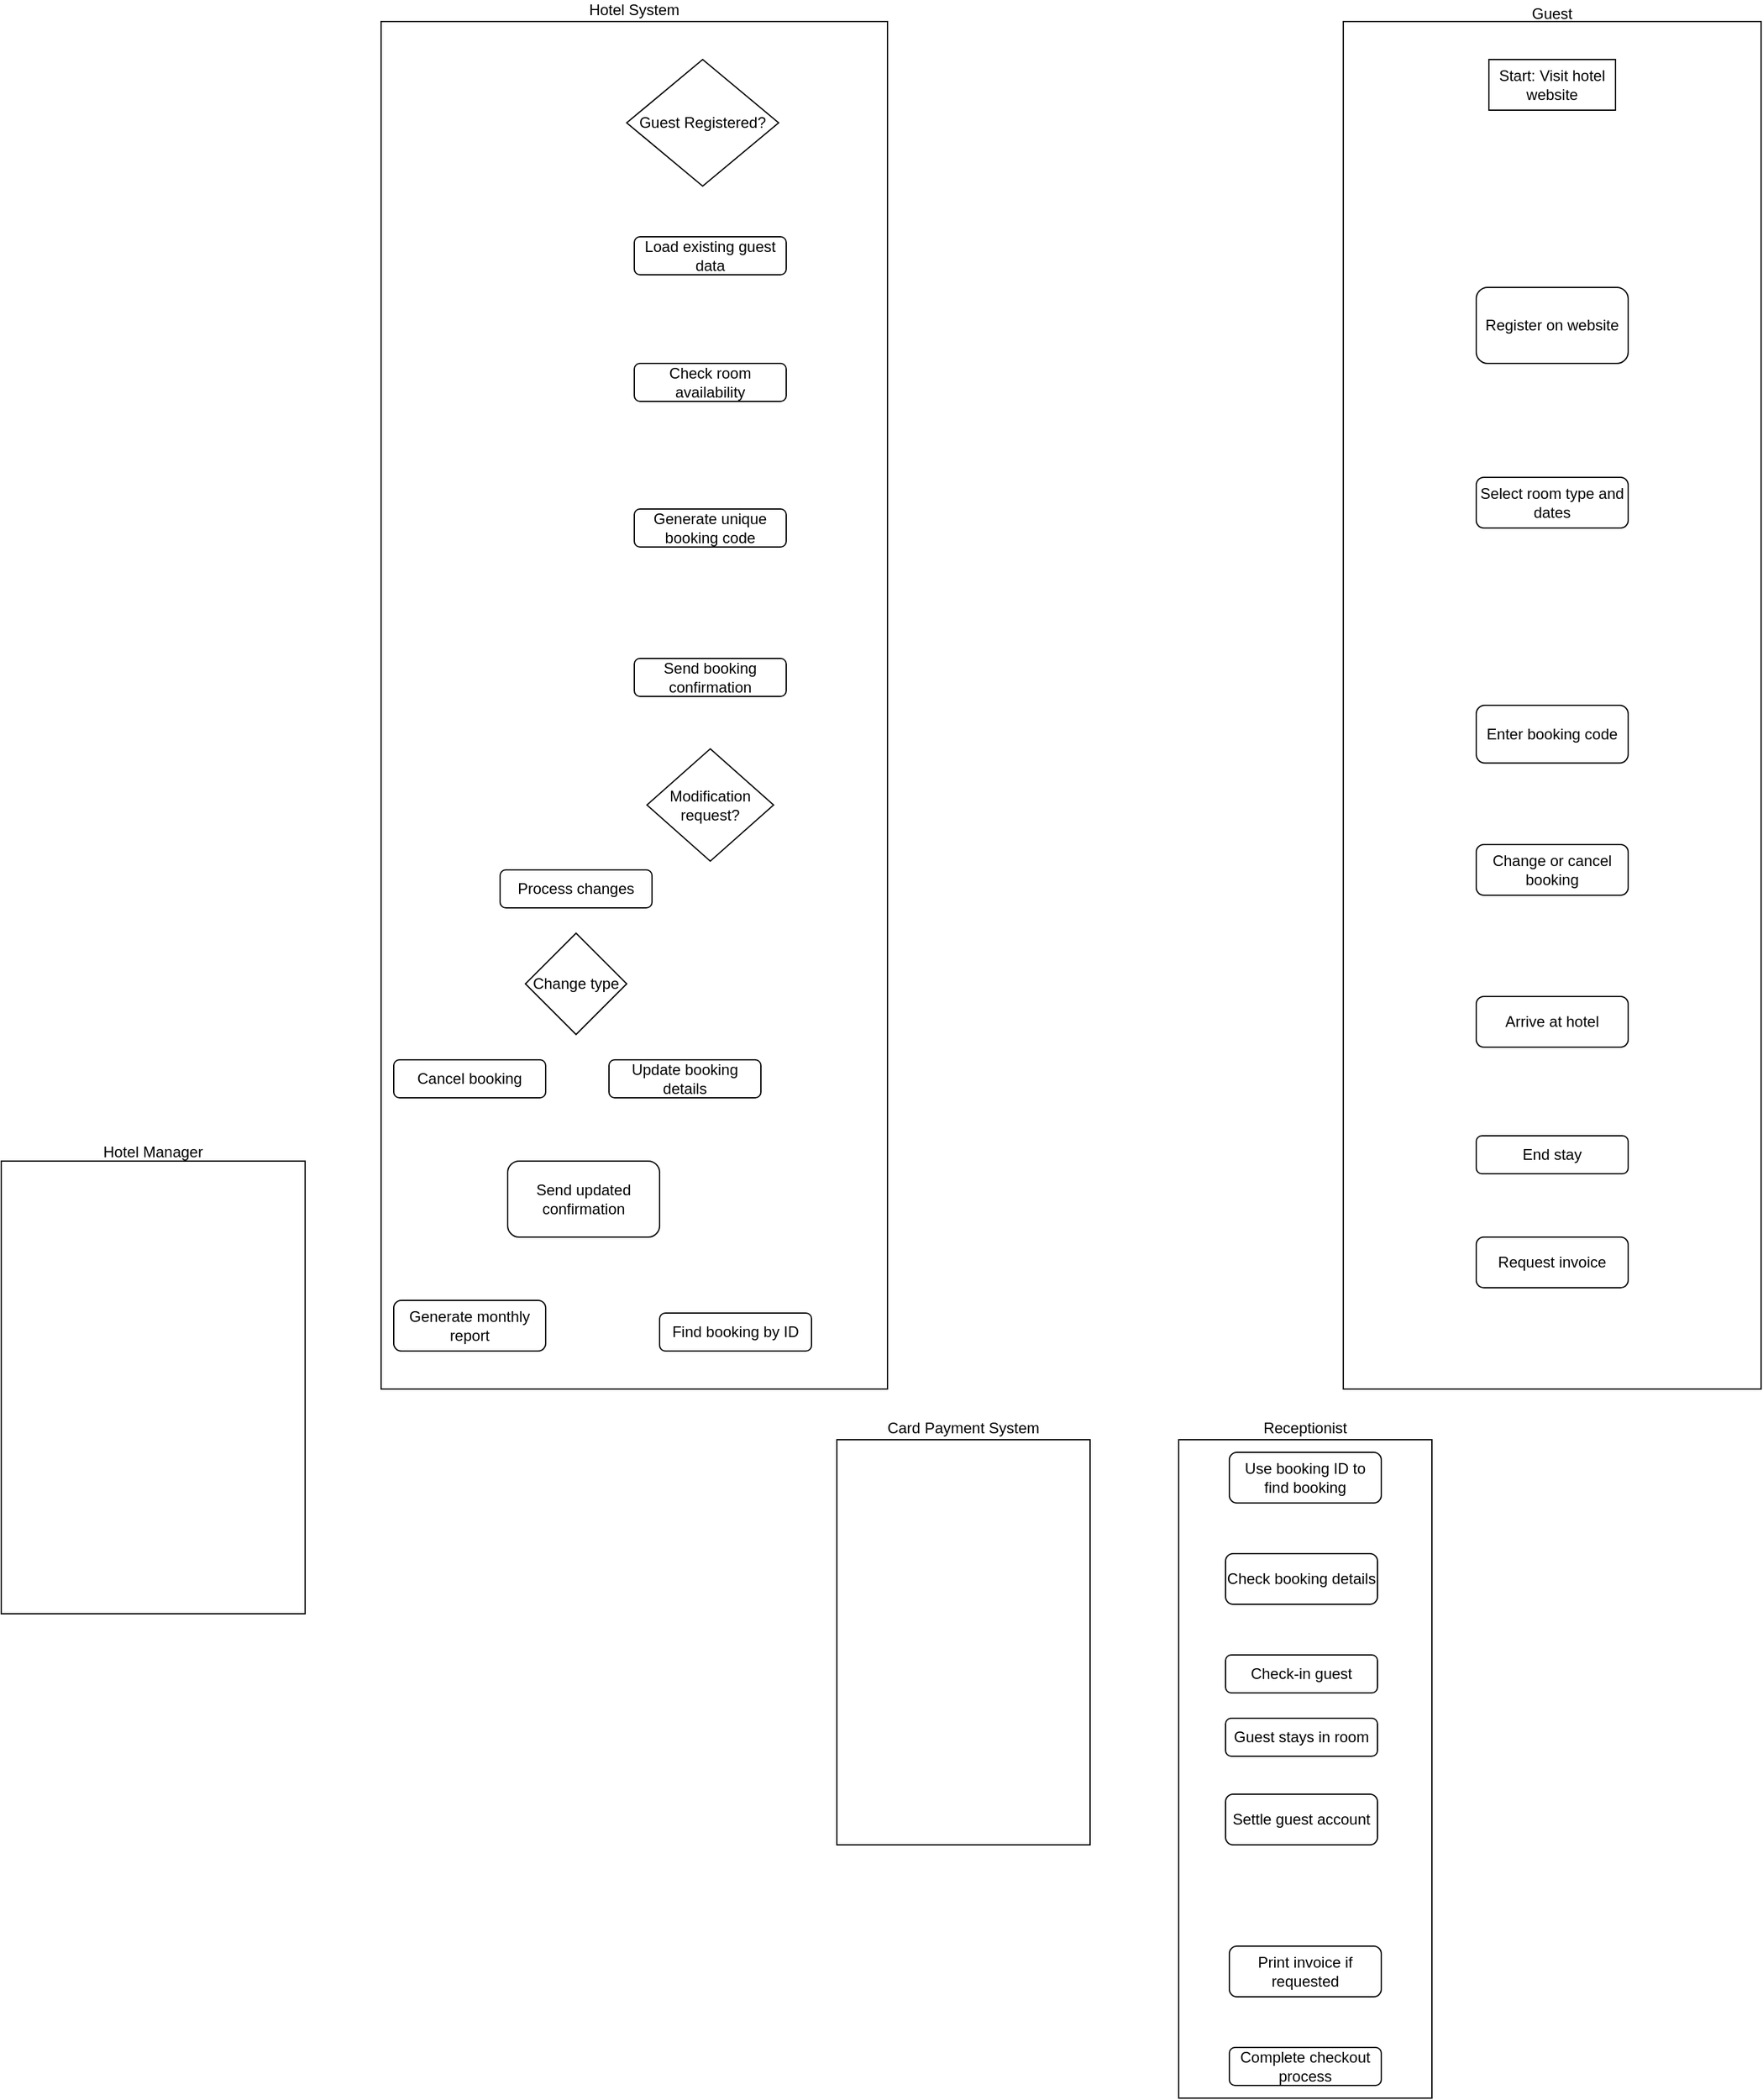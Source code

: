 <mxfile version="27.1.6">
  <diagram name="Page-1" id="hOD6ad7WIJv43JRN2Hp0">
    <mxGraphModel dx="2722" dy="2127" grid="1" gridSize="10" guides="1" tooltips="1" connect="1" arrows="1" fold="1" page="1" pageScale="1" pageWidth="827" pageHeight="1169" math="0" shadow="0">
      <root>
        <mxCell id="0" />
        <mxCell id="1" parent="0" />
        <mxCell id="wNJc03guBC1biLOyHMaj-1" value="Hotel System" style="rounded=0;whiteSpace=wrap;html=1;labelPosition=center;verticalLabelPosition=top;align=center;verticalAlign=bottom;" parent="1" vertex="1">
          <mxGeometry x="160" y="-200" width="400" height="1080" as="geometry" />
        </mxCell>
        <mxCell id="wNJc03guBC1biLOyHMaj-2" value="&lt;div style=&quot;line-height: 0%;&quot;&gt;&lt;span style=&quot;background-color: initial;&quot;&gt;Guest&lt;/span&gt;&lt;/div&gt;" style="rounded=0;whiteSpace=wrap;html=1;align=center;labelPosition=center;verticalLabelPosition=top;verticalAlign=bottom;" parent="1" vertex="1">
          <mxGeometry x="920" y="-200" width="330" height="1080" as="geometry" />
        </mxCell>
        <mxCell id="wNJc03guBC1biLOyHMaj-3" value="Receptionist" style="rounded=0;whiteSpace=wrap;html=1;labelPosition=center;verticalLabelPosition=top;align=center;verticalAlign=bottom;" parent="1" vertex="1">
          <mxGeometry x="790" y="920" width="200" height="520" as="geometry" />
        </mxCell>
        <object label="Hotel Manager" Alias="HM" id="wNJc03guBC1biLOyHMaj-4">
          <mxCell style="rounded=0;labelPosition=center;verticalLabelPosition=top;align=center;verticalAlign=bottom;spacing=0;whiteSpace=wrap;html=1;labelBorderColor=none;fontSize=12;" parent="1" vertex="1">
            <mxGeometry x="-140" y="700" width="240" height="357.5" as="geometry" />
          </mxCell>
        </object>
        <mxCell id="wNJc03guBC1biLOyHMaj-5" value="Card Payment System" style="rounded=0;whiteSpace=wrap;html=1;labelPosition=center;verticalLabelPosition=top;align=center;verticalAlign=bottom;" parent="1" vertex="1">
          <mxGeometry x="520" y="920" width="200" height="320" as="geometry" />
        </mxCell>
        <mxCell id="wNJc03guBC1biLOyHMaj-8" value="Start: Visit hotel website" style="rounded=0;textShadow=0;whiteSpace=wrap;" parent="1" vertex="1">
          <mxGeometry x="1035" y="-170" width="100" height="40" as="geometry" />
        </mxCell>
        <mxCell id="dR7iIaw7vItlcQrHCfmJ-1" value="Guest Registered?" style="rhombus;whiteSpace=wrap;html=1;" parent="1" vertex="1">
          <mxGeometry x="354" y="-170" width="120" height="100" as="geometry" />
        </mxCell>
        <mxCell id="dR7iIaw7vItlcQrHCfmJ-3" value="Load existing guest data" style="rounded=1;whiteSpace=wrap;html=1;" parent="1" vertex="1">
          <mxGeometry x="360" y="-30" width="120" height="30" as="geometry" />
        </mxCell>
        <mxCell id="dR7iIaw7vItlcQrHCfmJ-4" value="Check room availability" style="rounded=1;whiteSpace=wrap;html=1;" parent="1" vertex="1">
          <mxGeometry x="360" y="70" width="120" height="30" as="geometry" />
        </mxCell>
        <mxCell id="eGQvxiqoASxtvBs6ShRT-2" value="Generate unique booking code" style="rounded=1;whiteSpace=wrap;html=1;" vertex="1" parent="1">
          <mxGeometry x="360" y="185" width="120" height="30" as="geometry" />
        </mxCell>
        <mxCell id="eGQvxiqoASxtvBs6ShRT-3" value="Send booking confirmation" style="rounded=1;whiteSpace=wrap;html=1;" vertex="1" parent="1">
          <mxGeometry x="360" y="303" width="120" height="30" as="geometry" />
        </mxCell>
        <mxCell id="eGQvxiqoASxtvBs6ShRT-4" value="Modification request?" style="rhombus;whiteSpace=wrap;html=1;" vertex="1" parent="1">
          <mxGeometry x="370" y="374.38" width="100" height="88.75" as="geometry" />
        </mxCell>
        <mxCell id="eGQvxiqoASxtvBs6ShRT-6" style="edgeStyle=orthogonalEdgeStyle;rounded=0;orthogonalLoop=1;jettySize=auto;html=1;exitX=0.5;exitY=1;exitDx=0;exitDy=0;" edge="1" parent="1" source="dR7iIaw7vItlcQrHCfmJ-3" target="dR7iIaw7vItlcQrHCfmJ-3">
          <mxGeometry relative="1" as="geometry" />
        </mxCell>
        <mxCell id="eGQvxiqoASxtvBs6ShRT-8" value="Process changes" style="rounded=1;whiteSpace=wrap;html=1;" vertex="1" parent="1">
          <mxGeometry x="254" y="470" width="120" height="30" as="geometry" />
        </mxCell>
        <mxCell id="eGQvxiqoASxtvBs6ShRT-9" value="Change type" style="rhombus;whiteSpace=wrap;html=1;" vertex="1" parent="1">
          <mxGeometry x="274" y="520" width="80" height="80" as="geometry" />
        </mxCell>
        <mxCell id="eGQvxiqoASxtvBs6ShRT-10" value="Cancel booking" style="rounded=1;whiteSpace=wrap;html=1;" vertex="1" parent="1">
          <mxGeometry x="170" y="620" width="120" height="30" as="geometry" />
        </mxCell>
        <mxCell id="eGQvxiqoASxtvBs6ShRT-11" value="Update booking details" style="rounded=1;whiteSpace=wrap;html=1;" vertex="1" parent="1">
          <mxGeometry x="340" y="620" width="120" height="30" as="geometry" />
        </mxCell>
        <mxCell id="eGQvxiqoASxtvBs6ShRT-12" value="Send updated confirmation" style="rounded=1;whiteSpace=wrap;html=1;" vertex="1" parent="1">
          <mxGeometry x="260" y="700" width="120" height="60" as="geometry" />
        </mxCell>
        <mxCell id="eGQvxiqoASxtvBs6ShRT-13" value="Generate monthly report" style="rounded=1;whiteSpace=wrap;html=1;" vertex="1" parent="1">
          <mxGeometry x="170" y="810" width="120" height="40" as="geometry" />
        </mxCell>
        <mxCell id="eGQvxiqoASxtvBs6ShRT-14" value="Find booking by ID" style="rounded=1;whiteSpace=wrap;html=1;" vertex="1" parent="1">
          <mxGeometry x="380" y="820" width="120" height="30" as="geometry" />
        </mxCell>
        <mxCell id="eGQvxiqoASxtvBs6ShRT-15" value="Register on website" style="rounded=1;whiteSpace=wrap;html=1;" vertex="1" parent="1">
          <mxGeometry x="1025" y="10" width="120" height="60" as="geometry" />
        </mxCell>
        <mxCell id="eGQvxiqoASxtvBs6ShRT-16" value="Select room type and dates" style="rounded=1;whiteSpace=wrap;html=1;" vertex="1" parent="1">
          <mxGeometry x="1025" y="160" width="120" height="40" as="geometry" />
        </mxCell>
        <mxCell id="eGQvxiqoASxtvBs6ShRT-17" value="Enter booking code" style="rounded=1;whiteSpace=wrap;html=1;" vertex="1" parent="1">
          <mxGeometry x="1025" y="340" width="120" height="45.62" as="geometry" />
        </mxCell>
        <mxCell id="eGQvxiqoASxtvBs6ShRT-18" value="Change or cancel booking" style="rounded=1;whiteSpace=wrap;html=1;" vertex="1" parent="1">
          <mxGeometry x="1025" y="450" width="120" height="40" as="geometry" />
        </mxCell>
        <mxCell id="eGQvxiqoASxtvBs6ShRT-19" value="Arrive at hotel" style="rounded=1;whiteSpace=wrap;html=1;" vertex="1" parent="1">
          <mxGeometry x="1025" y="570" width="120" height="40" as="geometry" />
        </mxCell>
        <mxCell id="eGQvxiqoASxtvBs6ShRT-20" value="End stay" style="rounded=1;whiteSpace=wrap;html=1;" vertex="1" parent="1">
          <mxGeometry x="1025" y="680" width="120" height="30" as="geometry" />
        </mxCell>
        <mxCell id="eGQvxiqoASxtvBs6ShRT-21" value="Request invoice" style="rounded=1;whiteSpace=wrap;html=1;" vertex="1" parent="1">
          <mxGeometry x="1025" y="760" width="120" height="40" as="geometry" />
        </mxCell>
        <mxCell id="eGQvxiqoASxtvBs6ShRT-22" value="Use booking ID to find booking" style="rounded=1;whiteSpace=wrap;html=1;" vertex="1" parent="1">
          <mxGeometry x="830" y="930" width="120" height="40" as="geometry" />
        </mxCell>
        <mxCell id="eGQvxiqoASxtvBs6ShRT-23" value="Check booking details" style="rounded=1;whiteSpace=wrap;html=1;" vertex="1" parent="1">
          <mxGeometry x="827" y="1010" width="120" height="40" as="geometry" />
        </mxCell>
        <mxCell id="eGQvxiqoASxtvBs6ShRT-24" value="Check-in guest" style="rounded=1;whiteSpace=wrap;html=1;" vertex="1" parent="1">
          <mxGeometry x="827" y="1090" width="120" height="30" as="geometry" />
        </mxCell>
        <mxCell id="eGQvxiqoASxtvBs6ShRT-25" value="Guest stays in room" style="rounded=1;whiteSpace=wrap;html=1;" vertex="1" parent="1">
          <mxGeometry x="827" y="1140" width="120" height="30" as="geometry" />
        </mxCell>
        <mxCell id="eGQvxiqoASxtvBs6ShRT-26" value="Settle guest account" style="rounded=1;whiteSpace=wrap;html=1;" vertex="1" parent="1">
          <mxGeometry x="827" y="1200" width="120" height="40" as="geometry" />
        </mxCell>
        <mxCell id="eGQvxiqoASxtvBs6ShRT-27" value="Print invoice if requested" style="rounded=1;whiteSpace=wrap;html=1;" vertex="1" parent="1">
          <mxGeometry x="830" y="1320" width="120" height="40" as="geometry" />
        </mxCell>
        <mxCell id="eGQvxiqoASxtvBs6ShRT-28" value="Complete checkout process" style="rounded=1;whiteSpace=wrap;html=1;" vertex="1" parent="1">
          <mxGeometry x="830" y="1400" width="120" height="30" as="geometry" />
        </mxCell>
      </root>
    </mxGraphModel>
  </diagram>
</mxfile>
